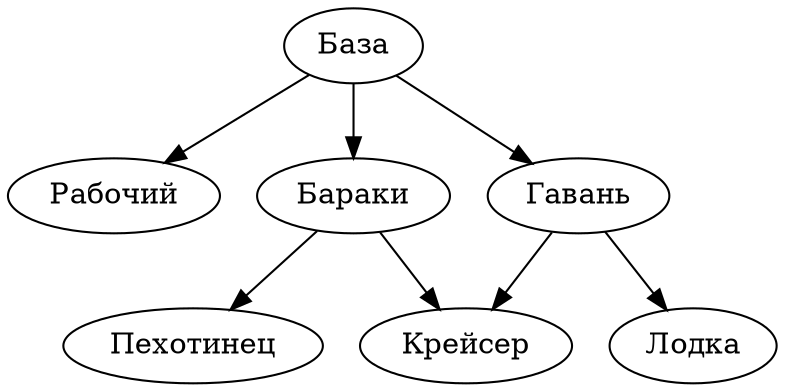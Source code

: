 digraph G 
{	
	База -> Рабочий
	База -> Бараки
	Бараки -> Пехотинец
	Бараки -> Крейсер

	База -> Гавань
	Гавань -> Лодка
	Гавань -> Крейсер
}
